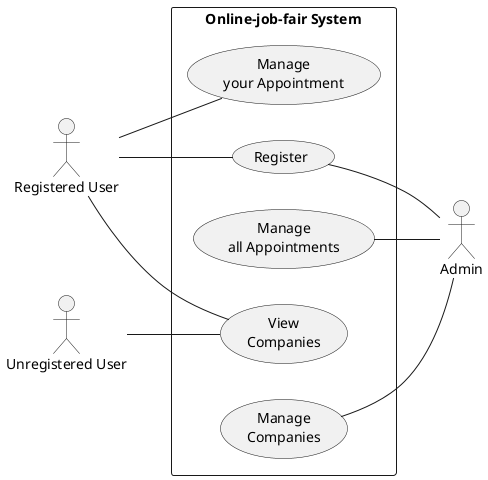 @startuml Online-job-fair System Use Case Diagram
left to right direction
actor "Registered User" as user
rectangle "Online-job-fair System" as Online-job-fairSystem {    
    usecase "Register" as register
    usecase "View\nCompanies" as viewCompanies
    usecase "Manage\nall Appointments" as manageAppointments
    usecase "Manage\nyour Appointment" as manageAppointment
    usecase "Manage\nCompanies" as manageCompany
}

user -- register
user -- viewCompanies
user -- manageAppointment

actor "Admin" as admin
register -- admin
manageCompany -- admin
manageAppointments -- admin

actor "Unregistered User" as UU
UU -- viewCompanies


@enduml